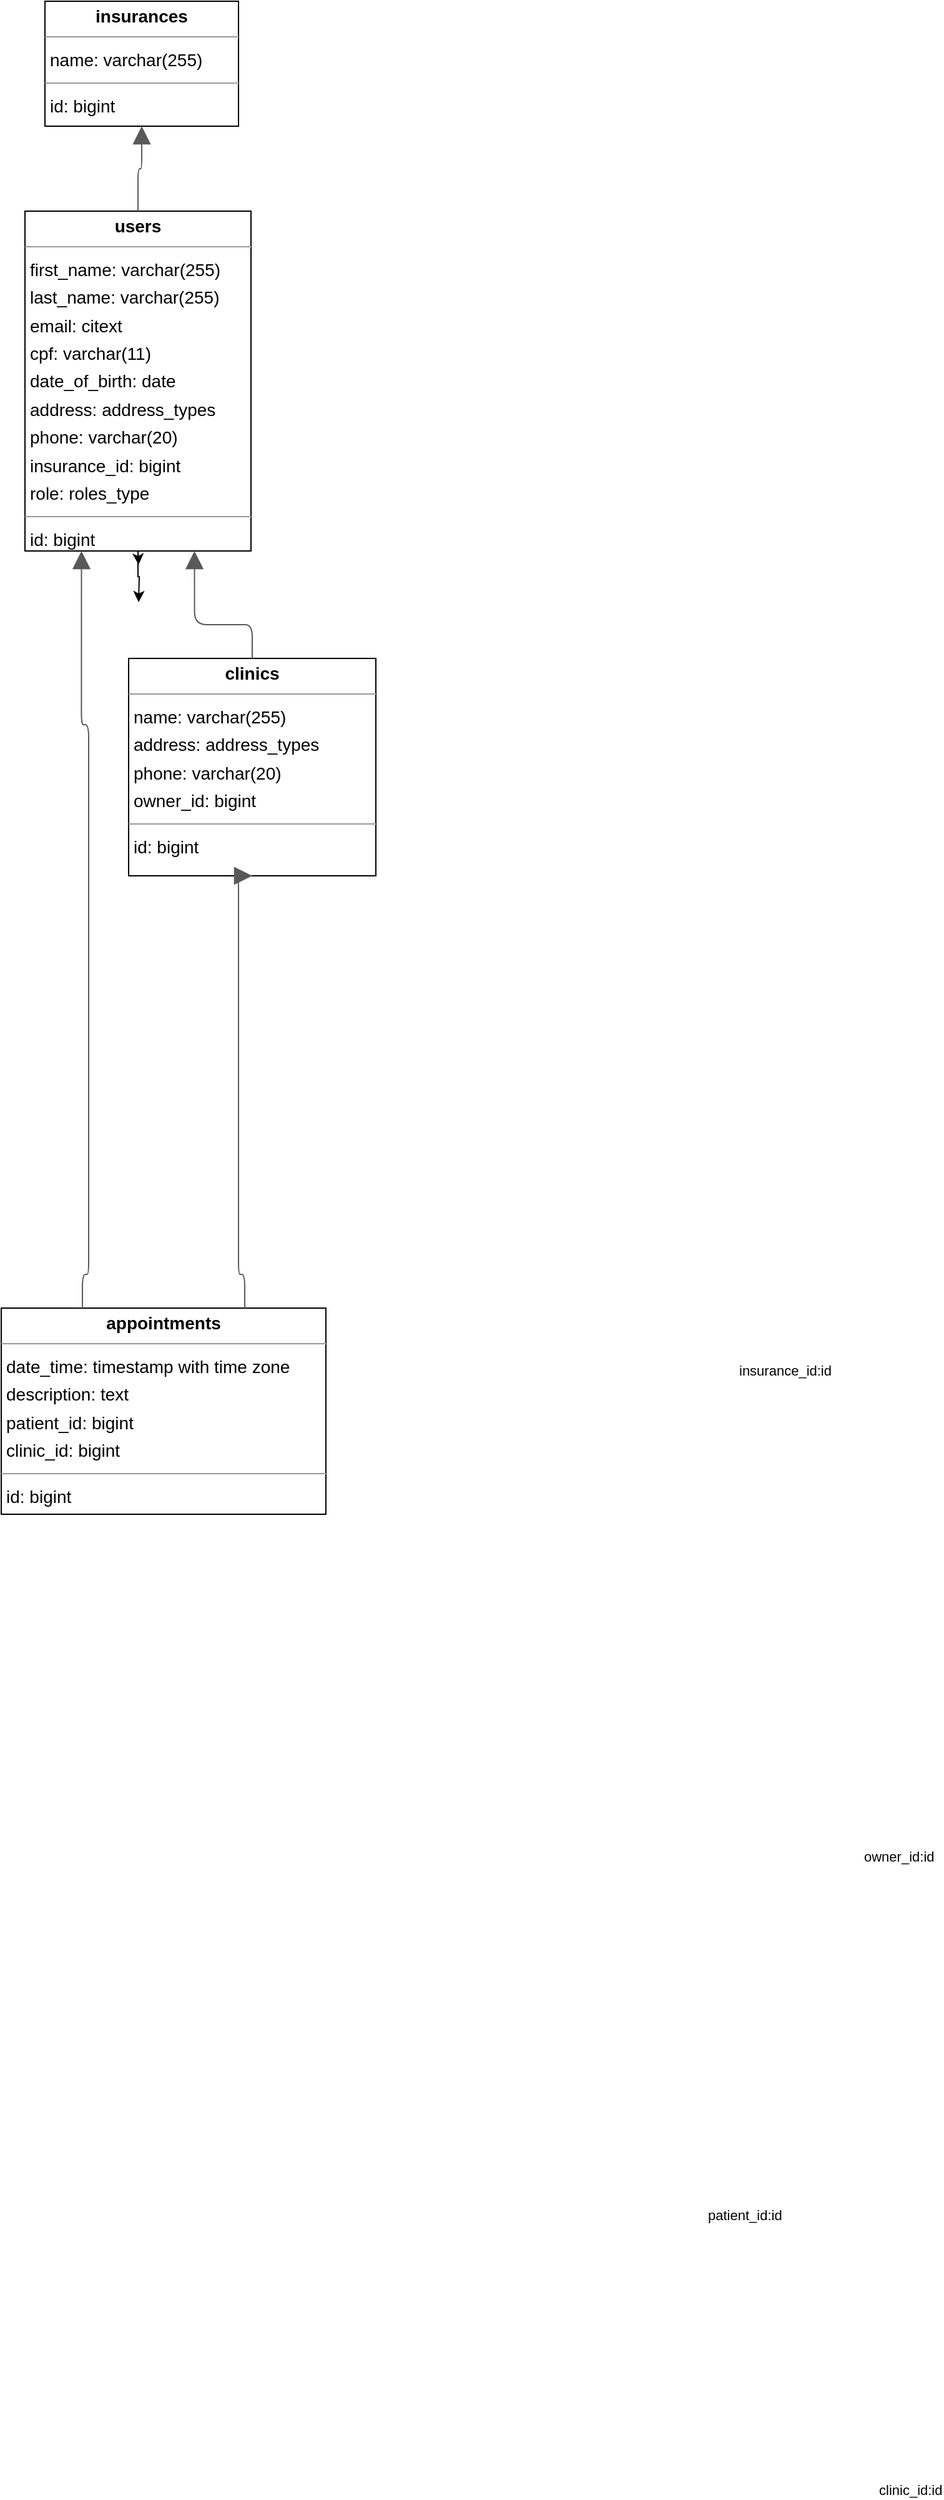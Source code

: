 <mxfile version="26.1.1">
  <diagram name="Page-1" id="HEHYhgjBuoOw1G1X0wev">
    <mxGraphModel dx="3712" dy="2228" grid="1" gridSize="10" guides="1" tooltips="1" connect="1" arrows="1" fold="1" page="1" pageScale="1" pageWidth="827" pageHeight="1169" math="0" shadow="0">
      <root>
        <mxCell id="0" />
        <mxCell id="1" parent="0" />
        <mxCell id="OrB3iv7E3T1-Tw3qa0XV-32" value="&lt;p style=&quot;margin:0px;margin-top:4px;text-align:center;&quot;&gt;&lt;b&gt;appointments&lt;/b&gt;&lt;/p&gt;&lt;hr size=&quot;1&quot;/&gt;&lt;p style=&quot;margin:0 0 0 4px;line-height:1.6;&quot;&gt; date_time: timestamp with time zone&lt;br/&gt; description: text&lt;br/&gt; patient_id: bigint&lt;br/&gt; clinic_id: bigint&lt;/p&gt;&lt;hr size=&quot;1&quot;/&gt;&lt;p style=&quot;margin:0 0 0 4px;line-height:1.6;&quot;&gt; id: bigint&lt;/p&gt;" style="verticalAlign=top;align=left;overflow=fill;fontSize=14;fontFamily=Helvetica;html=1;rounded=0;shadow=0;comic=0;labelBackgroundColor=none;strokeWidth=1;" parent="1" vertex="1">
          <mxGeometry x="-700" y="-54" width="260" height="165" as="geometry" />
        </mxCell>
        <mxCell id="OrB3iv7E3T1-Tw3qa0XV-33" value="&lt;p style=&quot;margin:0px;margin-top:4px;text-align:center;&quot;&gt;&lt;b&gt;clinics&lt;/b&gt;&lt;/p&gt;&lt;hr size=&quot;1&quot;/&gt;&lt;p style=&quot;margin:0 0 0 4px;line-height:1.6;&quot;&gt; name: varchar(255)&lt;br/&gt; address: address_types&lt;br/&gt; phone: varchar(20)&lt;br/&gt; owner_id: bigint&lt;/p&gt;&lt;hr size=&quot;1&quot;/&gt;&lt;p style=&quot;margin:0 0 0 4px;line-height:1.6;&quot;&gt; id: bigint&lt;/p&gt;" style="verticalAlign=top;align=left;overflow=fill;fontSize=14;fontFamily=Helvetica;html=1;rounded=0;shadow=0;comic=0;labelBackgroundColor=none;strokeWidth=1;" parent="1" vertex="1">
          <mxGeometry x="-598" y="-574" width="198" height="174" as="geometry" />
        </mxCell>
        <mxCell id="OrB3iv7E3T1-Tw3qa0XV-47" style="edgeStyle=orthogonalEdgeStyle;rounded=0;orthogonalLoop=1;jettySize=auto;html=1;exitX=0.5;exitY=1;exitDx=0;exitDy=0;" parent="1" source="OrB3iv7E3T1-Tw3qa0XV-35" edge="1">
          <mxGeometry relative="1" as="geometry">
            <mxPoint x="-589.667" y="-999" as="targetPoint" />
          </mxGeometry>
        </mxCell>
        <mxCell id="OrB3iv7E3T1-Tw3qa0XV-35" value="&lt;p style=&quot;margin:0px;margin-top:4px;text-align:center;&quot;&gt;&lt;b&gt;insurances&lt;/b&gt;&lt;/p&gt;&lt;hr size=&quot;1&quot;/&gt;&lt;p style=&quot;margin:0 0 0 4px;line-height:1.6;&quot;&gt; name: varchar(255)&lt;/p&gt;&lt;hr size=&quot;1&quot;/&gt;&lt;p style=&quot;margin:0 0 0 4px;line-height:1.6;&quot;&gt; id: bigint&lt;/p&gt;" style="verticalAlign=top;align=left;overflow=fill;fontSize=14;fontFamily=Helvetica;html=1;rounded=0;shadow=0;comic=0;labelBackgroundColor=none;strokeWidth=1;" parent="1" vertex="1">
          <mxGeometry x="-665" y="-1100" width="155" height="100" as="geometry" />
        </mxCell>
        <mxCell id="OrB3iv7E3T1-Tw3qa0XV-36" style="edgeStyle=orthogonalEdgeStyle;rounded=0;orthogonalLoop=1;jettySize=auto;html=1;exitX=0.5;exitY=1;exitDx=0;exitDy=0;" parent="1" source="OrB3iv7E3T1-Tw3qa0XV-38" edge="1">
          <mxGeometry relative="1" as="geometry">
            <mxPoint x="-590" y="-649" as="targetPoint" />
          </mxGeometry>
        </mxCell>
        <mxCell id="OrB3iv7E3T1-Tw3qa0XV-37" style="edgeStyle=orthogonalEdgeStyle;rounded=0;orthogonalLoop=1;jettySize=auto;html=1;" parent="1" source="OrB3iv7E3T1-Tw3qa0XV-38" edge="1">
          <mxGeometry relative="1" as="geometry">
            <mxPoint x="-590" y="-619" as="targetPoint" />
          </mxGeometry>
        </mxCell>
        <mxCell id="OrB3iv7E3T1-Tw3qa0XV-38" value="&lt;p style=&quot;margin:0px;margin-top:4px;text-align:center;&quot;&gt;&lt;b&gt;users&lt;/b&gt;&lt;/p&gt;&lt;hr size=&quot;1&quot;/&gt;&lt;p style=&quot;margin:0 0 0 4px;line-height:1.6;&quot;&gt; first_name: varchar(255)&lt;br/&gt; last_name: varchar(255)&lt;br/&gt; email: citext&lt;br/&gt; cpf: varchar(11)&lt;br/&gt; date_of_birth: date&lt;br/&gt; address: address_types&lt;br/&gt; phone: varchar(20)&lt;br/&gt; insurance_id: bigint&lt;br/&gt; role: roles_type&lt;/p&gt;&lt;hr size=&quot;1&quot;/&gt;&lt;p style=&quot;margin:0 0 0 4px;line-height:1.6;&quot;&gt; id: bigint&lt;/p&gt;" style="verticalAlign=top;align=left;overflow=fill;fontSize=14;fontFamily=Helvetica;html=1;rounded=0;shadow=0;comic=0;labelBackgroundColor=none;strokeWidth=1;" parent="1" vertex="1">
          <mxGeometry x="-681" y="-932" width="181" height="272" as="geometry" />
        </mxCell>
        <mxCell id="OrB3iv7E3T1-Tw3qa0XV-39" value="" style="html=1;rounded=1;edgeStyle=orthogonalEdgeStyle;dashed=0;startArrow=none;endArrow=block;endSize=12;strokeColor=#595959;exitX=0.750;exitY=0.000;exitDx=0;exitDy=0;entryX=0.500;entryY=1.000;entryDx=0;entryDy=0;" parent="1" source="OrB3iv7E3T1-Tw3qa0XV-32" target="OrB3iv7E3T1-Tw3qa0XV-33" edge="1">
          <mxGeometry width="50" height="50" relative="1" as="geometry">
            <Array as="points">
              <mxPoint x="-505" y="-81" />
              <mxPoint x="-510" y="-81" />
            </Array>
          </mxGeometry>
        </mxCell>
        <mxCell id="OrB3iv7E3T1-Tw3qa0XV-40" value="clinic_id:id" style="edgeLabel;resizable=0;html=1;align=left;verticalAlign=top;strokeColor=default;" parent="OrB3iv7E3T1-Tw3qa0XV-39" vertex="1" connectable="0">
          <mxGeometry x="1" y="879" as="geometry" />
        </mxCell>
        <mxCell id="OrB3iv7E3T1-Tw3qa0XV-41" value="" style="html=1;rounded=1;edgeStyle=orthogonalEdgeStyle;dashed=0;startArrow=none;endArrow=block;endSize=12;strokeColor=#595959;exitX=0.250;exitY=0.000;exitDx=0;exitDy=0;entryX=0.250;entryY=1.000;entryDx=0;entryDy=0;" parent="1" source="OrB3iv7E3T1-Tw3qa0XV-32" target="OrB3iv7E3T1-Tw3qa0XV-38" edge="1">
          <mxGeometry width="50" height="50" relative="1" as="geometry">
            <Array as="points">
              <mxPoint x="-635" y="-81" />
              <mxPoint x="-630" y="-81" />
              <mxPoint x="-630" y="-521" />
              <mxPoint x="-635" y="-521" />
            </Array>
          </mxGeometry>
        </mxCell>
        <mxCell id="OrB3iv7E3T1-Tw3qa0XV-42" value="patient_id:id" style="edgeLabel;resizable=0;html=1;align=left;verticalAlign=top;strokeColor=default;" parent="OrB3iv7E3T1-Tw3qa0XV-41" vertex="1" connectable="0">
          <mxGeometry x="-136" y="659" as="geometry" />
        </mxCell>
        <mxCell id="OrB3iv7E3T1-Tw3qa0XV-43" value="" style="html=1;rounded=1;edgeStyle=orthogonalEdgeStyle;dashed=0;startArrow=none;endArrow=block;endSize=12;strokeColor=#595959;exitX=0.500;exitY=0.000;exitDx=0;exitDy=0;entryX=0.750;entryY=1.000;entryDx=0;entryDy=0;" parent="1" source="OrB3iv7E3T1-Tw3qa0XV-33" target="OrB3iv7E3T1-Tw3qa0XV-38" edge="1">
          <mxGeometry width="50" height="50" relative="1" as="geometry">
            <Array as="points">
              <mxPoint x="-510" y="-601" />
              <mxPoint x="-544" y="-601" />
            </Array>
          </mxGeometry>
        </mxCell>
        <mxCell id="OrB3iv7E3T1-Tw3qa0XV-44" value="owner_id:id" style="edgeLabel;resizable=0;html=1;align=left;verticalAlign=top;strokeColor=default;" parent="OrB3iv7E3T1-Tw3qa0XV-43" vertex="1" connectable="0">
          <mxGeometry x="-11" y="372" as="geometry" />
        </mxCell>
        <mxCell id="OrB3iv7E3T1-Tw3qa0XV-45" value="" style="html=1;rounded=1;edgeStyle=orthogonalEdgeStyle;dashed=0;startArrow=none;endArrow=block;endSize=12;strokeColor=#595959;exitX=0.500;exitY=0.000;exitDx=0;exitDy=0;entryX=0.500;entryY=1.001;entryDx=0;entryDy=0;" parent="1" source="OrB3iv7E3T1-Tw3qa0XV-38" target="OrB3iv7E3T1-Tw3qa0XV-35" edge="1">
          <mxGeometry width="50" height="50" relative="1" as="geometry">
            <Array as="points" />
          </mxGeometry>
        </mxCell>
        <mxCell id="OrB3iv7E3T1-Tw3qa0XV-46" value="insurance_id:id" style="edgeLabel;resizable=0;html=1;align=left;verticalAlign=top;strokeColor=default;" parent="OrB3iv7E3T1-Tw3qa0XV-45" vertex="1" connectable="0">
          <mxGeometry x="-111" y="-17" as="geometry" />
        </mxCell>
      </root>
    </mxGraphModel>
  </diagram>
</mxfile>
